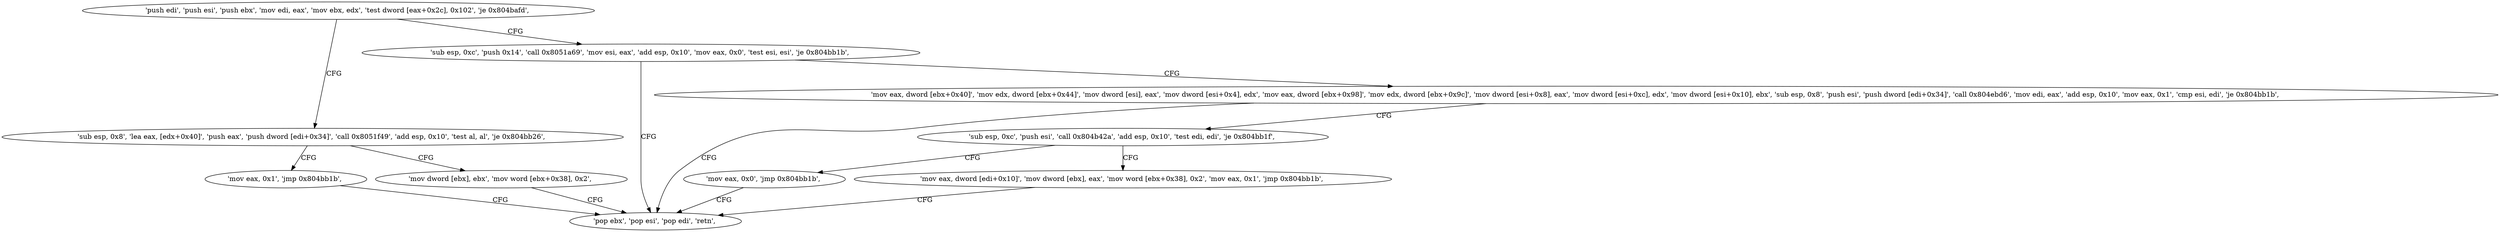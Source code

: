 digraph "func" {
"134527609" [label = "'push edi', 'push esi', 'push ebx', 'mov edi, eax', 'mov ebx, edx', 'test dword [eax+0x2c], 0x102', 'je 0x804bafd', " ]
"134527741" [label = "'sub esp, 0x8', 'lea eax, [edx+0x40]', 'push eax', 'push dword [edi+0x34]', 'call 0x8051f49', 'add esp, 0x10', 'test al, al', 'je 0x804bb26', " ]
"134527625" [label = "'sub esp, 0xc', 'push 0x14', 'call 0x8051a69', 'mov esi, eax', 'add esp, 0x10', 'mov eax, 0x0', 'test esi, esi', 'je 0x804bb1b', " ]
"134527782" [label = "'mov eax, 0x1', 'jmp 0x804bb1b', " ]
"134527763" [label = "'mov dword [ebx], ebx', 'mov word [ebx+0x38], 0x2', " ]
"134527771" [label = "'pop ebx', 'pop esi', 'pop edi', 'retn', " ]
"134527649" [label = "'mov eax, dword [ebx+0x40]', 'mov edx, dword [ebx+0x44]', 'mov dword [esi], eax', 'mov dword [esi+0x4], edx', 'mov eax, dword [ebx+0x98]', 'mov edx, dword [ebx+0x9c]', 'mov dword [esi+0x8], eax', 'mov dword [esi+0xc], edx', 'mov dword [esi+0x10], ebx', 'sub esp, 0x8', 'push esi', 'push dword [edi+0x34]', 'call 0x804ebd6', 'mov edi, eax', 'add esp, 0x10', 'mov eax, 0x1', 'cmp esi, edi', 'je 0x804bb1b', " ]
"134527707" [label = "'sub esp, 0xc', 'push esi', 'call 0x804b42a', 'add esp, 0x10', 'test edi, edi', 'je 0x804bb1f', " ]
"134527775" [label = "'mov eax, 0x0', 'jmp 0x804bb1b', " ]
"134527723" [label = "'mov eax, dword [edi+0x10]', 'mov dword [ebx], eax', 'mov word [ebx+0x38], 0x2', 'mov eax, 0x1', 'jmp 0x804bb1b', " ]
"134527609" -> "134527741" [ label = "CFG" ]
"134527609" -> "134527625" [ label = "CFG" ]
"134527741" -> "134527782" [ label = "CFG" ]
"134527741" -> "134527763" [ label = "CFG" ]
"134527625" -> "134527771" [ label = "CFG" ]
"134527625" -> "134527649" [ label = "CFG" ]
"134527782" -> "134527771" [ label = "CFG" ]
"134527763" -> "134527771" [ label = "CFG" ]
"134527649" -> "134527771" [ label = "CFG" ]
"134527649" -> "134527707" [ label = "CFG" ]
"134527707" -> "134527775" [ label = "CFG" ]
"134527707" -> "134527723" [ label = "CFG" ]
"134527775" -> "134527771" [ label = "CFG" ]
"134527723" -> "134527771" [ label = "CFG" ]
}
